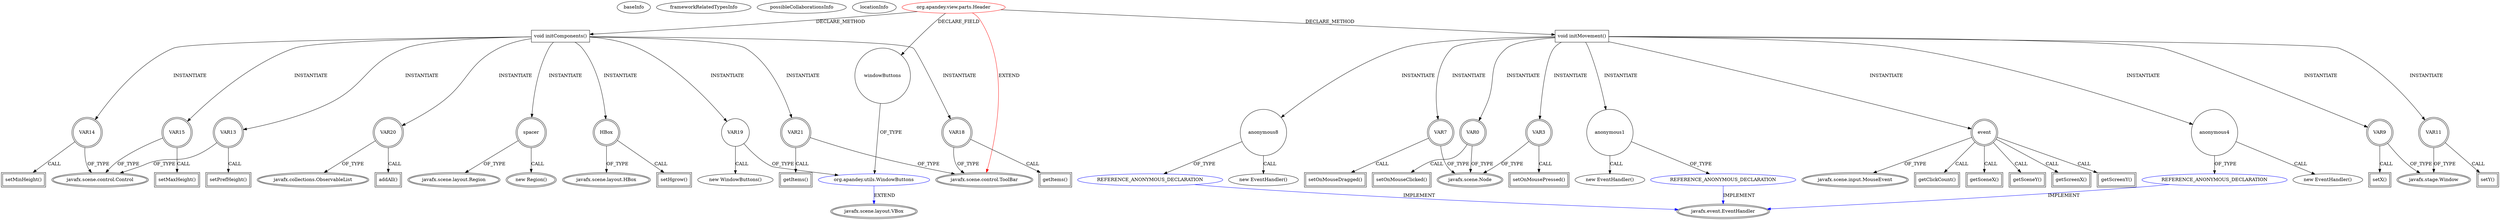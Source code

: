 digraph {
baseInfo[graphId=55,category="extension_graph",isAnonymous=false,possibleRelation=true]
frameworkRelatedTypesInfo[0="javafx.scene.control.ToolBar"]
possibleCollaborationsInfo[0="55~CLIENT_METHOD_DECLARATION-INSTANTIATION-FIELD_DECLARATION-~javafx.scene.control.ToolBar ~javafx.scene.layout.VBox ~false~false",1="55~CLIENT_METHOD_DECLARATION-INSTANTIATION-~javafx.scene.control.ToolBar ~javafx.event.EventHandler ~false~true"]
locationInfo[projectName="AMITCCILGITHUB-Contacts",filePath="/AMITCCILGITHUB-Contacts/Contacts-master/Contacts/src/org/apandey/view/parts/Header.java",contextSignature="Header",graphId="55"]
0[label="org.apandey.view.parts.Header",vertexType="ROOT_CLIENT_CLASS_DECLARATION",isFrameworkType=false,color=red]
1[label="javafx.scene.control.ToolBar",vertexType="FRAMEWORK_CLASS_TYPE",isFrameworkType=true,peripheries=2]
2[label="windowButtons",vertexType="FIELD_DECLARATION",isFrameworkType=false,shape=circle]
3[label="org.apandey.utils.WindowButtons",vertexType="REFERENCE_CLIENT_CLASS_DECLARATION",isFrameworkType=false,color=blue]
4[label="javafx.scene.layout.VBox",vertexType="FRAMEWORK_CLASS_TYPE",isFrameworkType=true,peripheries=2]
5[label="void initMovement()",vertexType="CLIENT_METHOD_DECLARATION",isFrameworkType=false,shape=box]
6[label="VAR0",vertexType="VARIABLE_EXPRESION",isFrameworkType=true,peripheries=2,shape=circle]
8[label="javafx.scene.Node",vertexType="FRAMEWORK_CLASS_TYPE",isFrameworkType=true,peripheries=2]
7[label="setOnMouseClicked()",vertexType="INSIDE_CALL",isFrameworkType=true,peripheries=2,shape=box]
10[label="anonymous1",vertexType="VARIABLE_EXPRESION",isFrameworkType=false,shape=circle]
11[label="REFERENCE_ANONYMOUS_DECLARATION",vertexType="REFERENCE_ANONYMOUS_DECLARATION",isFrameworkType=false,color=blue]
12[label="javafx.event.EventHandler",vertexType="FRAMEWORK_INTERFACE_TYPE",isFrameworkType=true,peripheries=2]
9[label="new EventHandler()",vertexType="CONSTRUCTOR_CALL",isFrameworkType=false]
13[label="event",vertexType="VARIABLE_EXPRESION",isFrameworkType=true,peripheries=2,shape=circle]
15[label="javafx.scene.input.MouseEvent",vertexType="FRAMEWORK_CLASS_TYPE",isFrameworkType=true,peripheries=2]
14[label="getClickCount()",vertexType="INSIDE_CALL",isFrameworkType=true,peripheries=2,shape=box]
16[label="VAR3",vertexType="VARIABLE_EXPRESION",isFrameworkType=true,peripheries=2,shape=circle]
17[label="setOnMousePressed()",vertexType="INSIDE_CALL",isFrameworkType=true,peripheries=2,shape=box]
20[label="anonymous4",vertexType="VARIABLE_EXPRESION",isFrameworkType=false,shape=circle]
21[label="REFERENCE_ANONYMOUS_DECLARATION",vertexType="REFERENCE_ANONYMOUS_DECLARATION",isFrameworkType=false,color=blue]
19[label="new EventHandler()",vertexType="CONSTRUCTOR_CALL",isFrameworkType=false]
24[label="getSceneX()",vertexType="INSIDE_CALL",isFrameworkType=true,peripheries=2,shape=box]
26[label="getSceneY()",vertexType="INSIDE_CALL",isFrameworkType=true,peripheries=2,shape=box]
27[label="VAR7",vertexType="VARIABLE_EXPRESION",isFrameworkType=true,peripheries=2,shape=circle]
28[label="setOnMouseDragged()",vertexType="INSIDE_CALL",isFrameworkType=true,peripheries=2,shape=box]
31[label="anonymous8",vertexType="VARIABLE_EXPRESION",isFrameworkType=false,shape=circle]
32[label="REFERENCE_ANONYMOUS_DECLARATION",vertexType="REFERENCE_ANONYMOUS_DECLARATION",isFrameworkType=false,color=blue]
30[label="new EventHandler()",vertexType="CONSTRUCTOR_CALL",isFrameworkType=false]
34[label="VAR9",vertexType="VARIABLE_EXPRESION",isFrameworkType=true,peripheries=2,shape=circle]
36[label="javafx.stage.Window",vertexType="FRAMEWORK_CLASS_TYPE",isFrameworkType=true,peripheries=2]
35[label="setX()",vertexType="INSIDE_CALL",isFrameworkType=true,peripheries=2,shape=box]
38[label="getScreenX()",vertexType="INSIDE_CALL",isFrameworkType=true,peripheries=2,shape=box]
39[label="VAR11",vertexType="VARIABLE_EXPRESION",isFrameworkType=true,peripheries=2,shape=circle]
40[label="setY()",vertexType="INSIDE_CALL",isFrameworkType=true,peripheries=2,shape=box]
43[label="getScreenY()",vertexType="INSIDE_CALL",isFrameworkType=true,peripheries=2,shape=box]
44[label="void initComponents()",vertexType="CLIENT_METHOD_DECLARATION",isFrameworkType=false,shape=box]
45[label="VAR13",vertexType="VARIABLE_EXPRESION",isFrameworkType=true,peripheries=2,shape=circle]
47[label="javafx.scene.control.Control",vertexType="FRAMEWORK_CLASS_TYPE",isFrameworkType=true,peripheries=2]
46[label="setPrefHeight()",vertexType="INSIDE_CALL",isFrameworkType=true,peripheries=2,shape=box]
48[label="VAR14",vertexType="VARIABLE_EXPRESION",isFrameworkType=true,peripheries=2,shape=circle]
49[label="setMinHeight()",vertexType="INSIDE_CALL",isFrameworkType=true,peripheries=2,shape=box]
51[label="VAR15",vertexType="VARIABLE_EXPRESION",isFrameworkType=true,peripheries=2,shape=circle]
52[label="setMaxHeight()",vertexType="INSIDE_CALL",isFrameworkType=true,peripheries=2,shape=box]
55[label="spacer",vertexType="VARIABLE_EXPRESION",isFrameworkType=true,peripheries=2,shape=circle]
56[label="javafx.scene.layout.Region",vertexType="FRAMEWORK_CLASS_TYPE",isFrameworkType=true,peripheries=2]
54[label="new Region()",vertexType="CONSTRUCTOR_CALL",isFrameworkType=true,peripheries=2]
57[label="HBox",vertexType="VARIABLE_EXPRESION",isFrameworkType=true,peripheries=2,shape=circle]
59[label="javafx.scene.layout.HBox",vertexType="FRAMEWORK_CLASS_TYPE",isFrameworkType=true,peripheries=2]
58[label="setHgrow()",vertexType="INSIDE_CALL",isFrameworkType=true,peripheries=2,shape=box]
60[label="VAR18",vertexType="VARIABLE_EXPRESION",isFrameworkType=true,peripheries=2,shape=circle]
61[label="getItems()",vertexType="INSIDE_CALL",isFrameworkType=true,peripheries=2,shape=box]
64[label="VAR19",vertexType="VARIABLE_EXPRESION",isFrameworkType=false,shape=circle]
63[label="new WindowButtons()",vertexType="CONSTRUCTOR_CALL",isFrameworkType=false]
66[label="VAR20",vertexType="VARIABLE_EXPRESION",isFrameworkType=true,peripheries=2,shape=circle]
68[label="javafx.collections.ObservableList",vertexType="FRAMEWORK_INTERFACE_TYPE",isFrameworkType=true,peripheries=2]
67[label="addAll()",vertexType="INSIDE_CALL",isFrameworkType=true,peripheries=2,shape=box]
69[label="VAR21",vertexType="VARIABLE_EXPRESION",isFrameworkType=true,peripheries=2,shape=circle]
70[label="getItems()",vertexType="INSIDE_CALL",isFrameworkType=true,peripheries=2,shape=box]
0->1[label="EXTEND",color=red]
0->2[label="DECLARE_FIELD"]
3->4[label="EXTEND",color=blue]
2->3[label="OF_TYPE"]
0->5[label="DECLARE_METHOD"]
5->6[label="INSTANTIATE"]
6->8[label="OF_TYPE"]
6->7[label="CALL"]
5->10[label="INSTANTIATE"]
11->12[label="IMPLEMENT",color=blue]
10->11[label="OF_TYPE"]
10->9[label="CALL"]
5->13[label="INSTANTIATE"]
13->15[label="OF_TYPE"]
13->14[label="CALL"]
5->16[label="INSTANTIATE"]
16->8[label="OF_TYPE"]
16->17[label="CALL"]
5->20[label="INSTANTIATE"]
21->12[label="IMPLEMENT",color=blue]
20->21[label="OF_TYPE"]
20->19[label="CALL"]
13->24[label="CALL"]
13->26[label="CALL"]
5->27[label="INSTANTIATE"]
27->8[label="OF_TYPE"]
27->28[label="CALL"]
5->31[label="INSTANTIATE"]
32->12[label="IMPLEMENT",color=blue]
31->32[label="OF_TYPE"]
31->30[label="CALL"]
5->34[label="INSTANTIATE"]
34->36[label="OF_TYPE"]
34->35[label="CALL"]
13->38[label="CALL"]
5->39[label="INSTANTIATE"]
39->36[label="OF_TYPE"]
39->40[label="CALL"]
13->43[label="CALL"]
0->44[label="DECLARE_METHOD"]
44->45[label="INSTANTIATE"]
45->47[label="OF_TYPE"]
45->46[label="CALL"]
44->48[label="INSTANTIATE"]
48->47[label="OF_TYPE"]
48->49[label="CALL"]
44->51[label="INSTANTIATE"]
51->47[label="OF_TYPE"]
51->52[label="CALL"]
44->55[label="INSTANTIATE"]
55->56[label="OF_TYPE"]
55->54[label="CALL"]
44->57[label="INSTANTIATE"]
57->59[label="OF_TYPE"]
57->58[label="CALL"]
44->60[label="INSTANTIATE"]
60->1[label="OF_TYPE"]
60->61[label="CALL"]
44->64[label="INSTANTIATE"]
64->3[label="OF_TYPE"]
64->63[label="CALL"]
44->66[label="INSTANTIATE"]
66->68[label="OF_TYPE"]
66->67[label="CALL"]
44->69[label="INSTANTIATE"]
69->1[label="OF_TYPE"]
69->70[label="CALL"]
}
